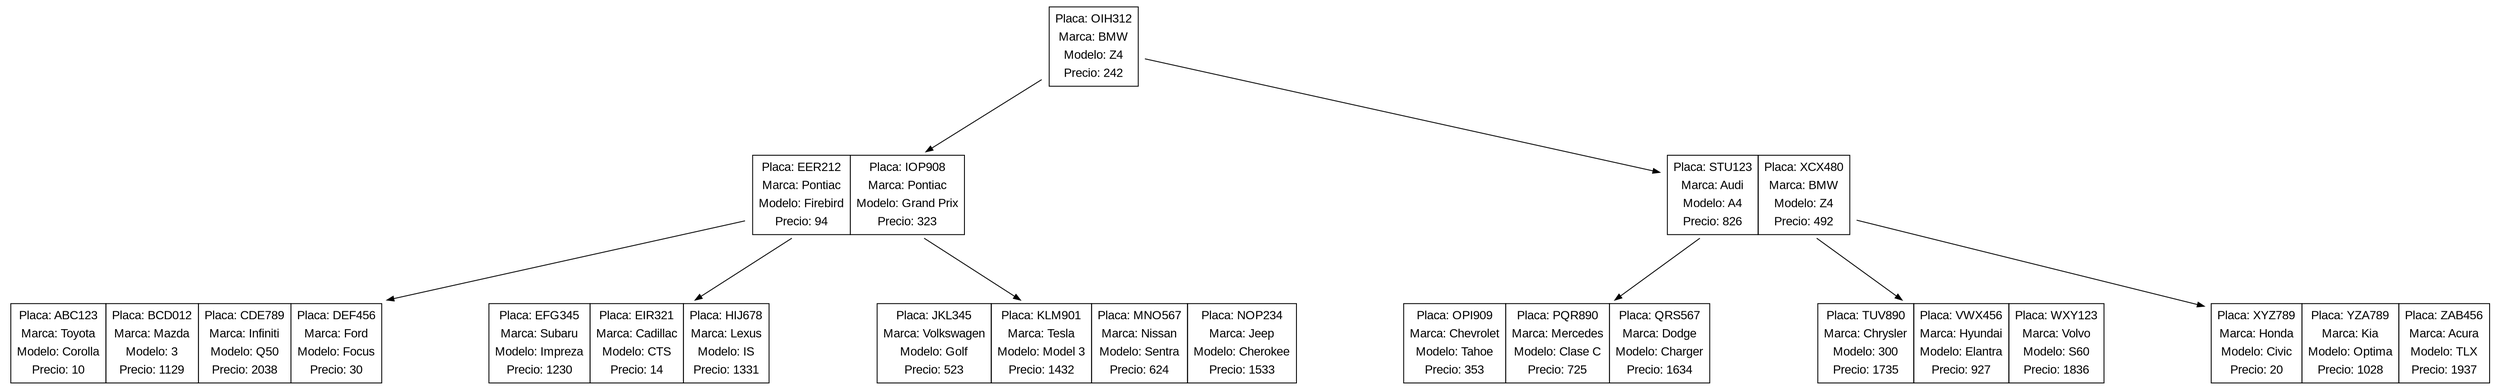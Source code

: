 digraph G {
    node [fontname=Arial];
    edge [fontname=Arial];
    rankdir=TB;
    nodesep=1.5;
    ranksep=1.0;
    splines=line;
    ordering="out";
    edge [dir=forward, arrowsize=0.8];
    "2184339478720" [label=<<TABLE BORDER="0" CELLBORDER="1" CELLSPACING="0"><TR><TD><TABLE BORDER="0" CELLBORDER="0" CELLPADDING="2"><TR><TD>Placa: OIH312</TD></TR><TR><TD>Marca: BMW</TD></TR><TR><TD>Modelo: Z4</TD></TR><TR><TD>Precio: 242</TD></TR></TABLE></TD></TR></TABLE>>, shape=none];
    "2184339478720" -> "2184324653904";
    "2184324653904" [label=<<TABLE BORDER="0" CELLBORDER="1" CELLSPACING="0"><TR><TD><TABLE BORDER="0" CELLBORDER="0" CELLPADDING="2"><TR><TD>Placa: EER212</TD></TR><TR><TD>Marca: Pontiac</TD></TR><TR><TD>Modelo: Firebird</TD></TR><TR><TD>Precio: 94</TD></TR></TABLE></TD><TD><TABLE BORDER="0" CELLBORDER="0" CELLPADDING="2"><TR><TD>Placa: IOP908</TD></TR><TR><TD>Marca: Pontiac</TD></TR><TR><TD>Modelo: Grand Prix</TD></TR><TR><TD>Precio: 323</TD></TR></TABLE></TD></TR></TABLE>>, shape=none];
    "2184324653904" -> "2184325212080";
    "2184325212080" [label=<<TABLE BORDER="0" CELLBORDER="1" CELLSPACING="0"><TR><TD><TABLE BORDER="0" CELLBORDER="0" CELLPADDING="2"><TR><TD>Placa: ABC123</TD></TR><TR><TD>Marca: Toyota</TD></TR><TR><TD>Modelo: Corolla</TD></TR><TR><TD>Precio: 10</TD></TR></TABLE></TD><TD><TABLE BORDER="0" CELLBORDER="0" CELLPADDING="2"><TR><TD>Placa: BCD012</TD></TR><TR><TD>Marca: Mazda</TD></TR><TR><TD>Modelo: 3</TD></TR><TR><TD>Precio: 1129</TD></TR></TABLE></TD><TD><TABLE BORDER="0" CELLBORDER="0" CELLPADDING="2"><TR><TD>Placa: CDE789</TD></TR><TR><TD>Marca: Infiniti</TD></TR><TR><TD>Modelo: Q50</TD></TR><TR><TD>Precio: 2038</TD></TR></TABLE></TD><TD><TABLE BORDER="0" CELLBORDER="0" CELLPADDING="2"><TR><TD>Placa: DEF456</TD></TR><TR><TD>Marca: Ford</TD></TR><TR><TD>Modelo: Focus</TD></TR><TR><TD>Precio: 30</TD></TR></TABLE></TD></TR></TABLE>>, shape=none];
    "2184324653904" -> "2184324654224";
    "2184324654224" [label=<<TABLE BORDER="0" CELLBORDER="1" CELLSPACING="0"><TR><TD><TABLE BORDER="0" CELLBORDER="0" CELLPADDING="2"><TR><TD>Placa: EFG345</TD></TR><TR><TD>Marca: Subaru</TD></TR><TR><TD>Modelo: Impreza</TD></TR><TR><TD>Precio: 1230</TD></TR></TABLE></TD><TD><TABLE BORDER="0" CELLBORDER="0" CELLPADDING="2"><TR><TD>Placa: EIR321</TD></TR><TR><TD>Marca: Cadillac</TD></TR><TR><TD>Modelo: CTS</TD></TR><TR><TD>Precio: 14</TD></TR></TABLE></TD><TD><TABLE BORDER="0" CELLBORDER="0" CELLPADDING="2"><TR><TD>Placa: HIJ678</TD></TR><TR><TD>Marca: Lexus</TD></TR><TR><TD>Modelo: IS</TD></TR><TR><TD>Precio: 1331</TD></TR></TABLE></TD></TR></TABLE>>, shape=none];
    "2184324653904" -> "2184339471344";
    "2184339471344" [label=<<TABLE BORDER="0" CELLBORDER="1" CELLSPACING="0"><TR><TD><TABLE BORDER="0" CELLBORDER="0" CELLPADDING="2"><TR><TD>Placa: JKL345</TD></TR><TR><TD>Marca: Volkswagen</TD></TR><TR><TD>Modelo: Golf</TD></TR><TR><TD>Precio: 523</TD></TR></TABLE></TD><TD><TABLE BORDER="0" CELLBORDER="0" CELLPADDING="2"><TR><TD>Placa: KLM901</TD></TR><TR><TD>Marca: Tesla</TD></TR><TR><TD>Modelo: Model 3</TD></TR><TR><TD>Precio: 1432</TD></TR></TABLE></TD><TD><TABLE BORDER="0" CELLBORDER="0" CELLPADDING="2"><TR><TD>Placa: MNO567</TD></TR><TR><TD>Marca: Nissan</TD></TR><TR><TD>Modelo: Sentra</TD></TR><TR><TD>Precio: 624</TD></TR></TABLE></TD><TD><TABLE BORDER="0" CELLBORDER="0" CELLPADDING="2"><TR><TD>Placa: NOP234</TD></TR><TR><TD>Marca: Jeep</TD></TR><TR><TD>Modelo: Cherokee</TD></TR><TR><TD>Precio: 1533</TD></TR></TABLE></TD></TR></TABLE>>, shape=none];
    "2184339478720" -> "2184339450192";
    "2184339450192" [label=<<TABLE BORDER="0" CELLBORDER="1" CELLSPACING="0"><TR><TD><TABLE BORDER="0" CELLBORDER="0" CELLPADDING="2"><TR><TD>Placa: STU123</TD></TR><TR><TD>Marca: Audi</TD></TR><TR><TD>Modelo: A4</TD></TR><TR><TD>Precio: 826</TD></TR></TABLE></TD><TD><TABLE BORDER="0" CELLBORDER="0" CELLPADDING="2"><TR><TD>Placa: XCX480</TD></TR><TR><TD>Marca: BMW</TD></TR><TR><TD>Modelo: Z4</TD></TR><TR><TD>Precio: 492</TD></TR></TABLE></TD></TR></TABLE>>, shape=none];
    "2184339450192" -> "2184324573360";
    "2184324573360" [label=<<TABLE BORDER="0" CELLBORDER="1" CELLSPACING="0"><TR><TD><TABLE BORDER="0" CELLBORDER="0" CELLPADDING="2"><TR><TD>Placa: OPI909</TD></TR><TR><TD>Marca: Chevrolet</TD></TR><TR><TD>Modelo: Tahoe</TD></TR><TR><TD>Precio: 353</TD></TR></TABLE></TD><TD><TABLE BORDER="0" CELLBORDER="0" CELLPADDING="2"><TR><TD>Placa: PQR890</TD></TR><TR><TD>Marca: Mercedes</TD></TR><TR><TD>Modelo: Clase C</TD></TR><TR><TD>Precio: 725</TD></TR></TABLE></TD><TD><TABLE BORDER="0" CELLBORDER="0" CELLPADDING="2"><TR><TD>Placa: QRS567</TD></TR><TR><TD>Marca: Dodge</TD></TR><TR><TD>Modelo: Charger</TD></TR><TR><TD>Precio: 1634</TD></TR></TABLE></TD></TR></TABLE>>, shape=none];
    "2184339450192" -> "2184324573664";
    "2184324573664" [label=<<TABLE BORDER="0" CELLBORDER="1" CELLSPACING="0"><TR><TD><TABLE BORDER="0" CELLBORDER="0" CELLPADDING="2"><TR><TD>Placa: TUV890</TD></TR><TR><TD>Marca: Chrysler</TD></TR><TR><TD>Modelo: 300</TD></TR><TR><TD>Precio: 1735</TD></TR></TABLE></TD><TD><TABLE BORDER="0" CELLBORDER="0" CELLPADDING="2"><TR><TD>Placa: VWX456</TD></TR><TR><TD>Marca: Hyundai</TD></TR><TR><TD>Modelo: Elantra</TD></TR><TR><TD>Precio: 927</TD></TR></TABLE></TD><TD><TABLE BORDER="0" CELLBORDER="0" CELLPADDING="2"><TR><TD>Placa: WXY123</TD></TR><TR><TD>Marca: Volvo</TD></TR><TR><TD>Modelo: S60</TD></TR><TR><TD>Precio: 1836</TD></TR></TABLE></TD></TR></TABLE>>, shape=none];
    "2184339450192" -> "2184339478448";
    "2184339478448" [label=<<TABLE BORDER="0" CELLBORDER="1" CELLSPACING="0"><TR><TD><TABLE BORDER="0" CELLBORDER="0" CELLPADDING="2"><TR><TD>Placa: XYZ789</TD></TR><TR><TD>Marca: Honda</TD></TR><TR><TD>Modelo: Civic</TD></TR><TR><TD>Precio: 20</TD></TR></TABLE></TD><TD><TABLE BORDER="0" CELLBORDER="0" CELLPADDING="2"><TR><TD>Placa: YZA789</TD></TR><TR><TD>Marca: Kia</TD></TR><TR><TD>Modelo: Optima</TD></TR><TR><TD>Precio: 1028</TD></TR></TABLE></TD><TD><TABLE BORDER="0" CELLBORDER="0" CELLPADDING="2"><TR><TD>Placa: ZAB456</TD></TR><TR><TD>Marca: Acura</TD></TR><TR><TD>Modelo: TLX</TD></TR><TR><TD>Precio: 1937</TD></TR></TABLE></TD></TR></TABLE>>, shape=none];
}
